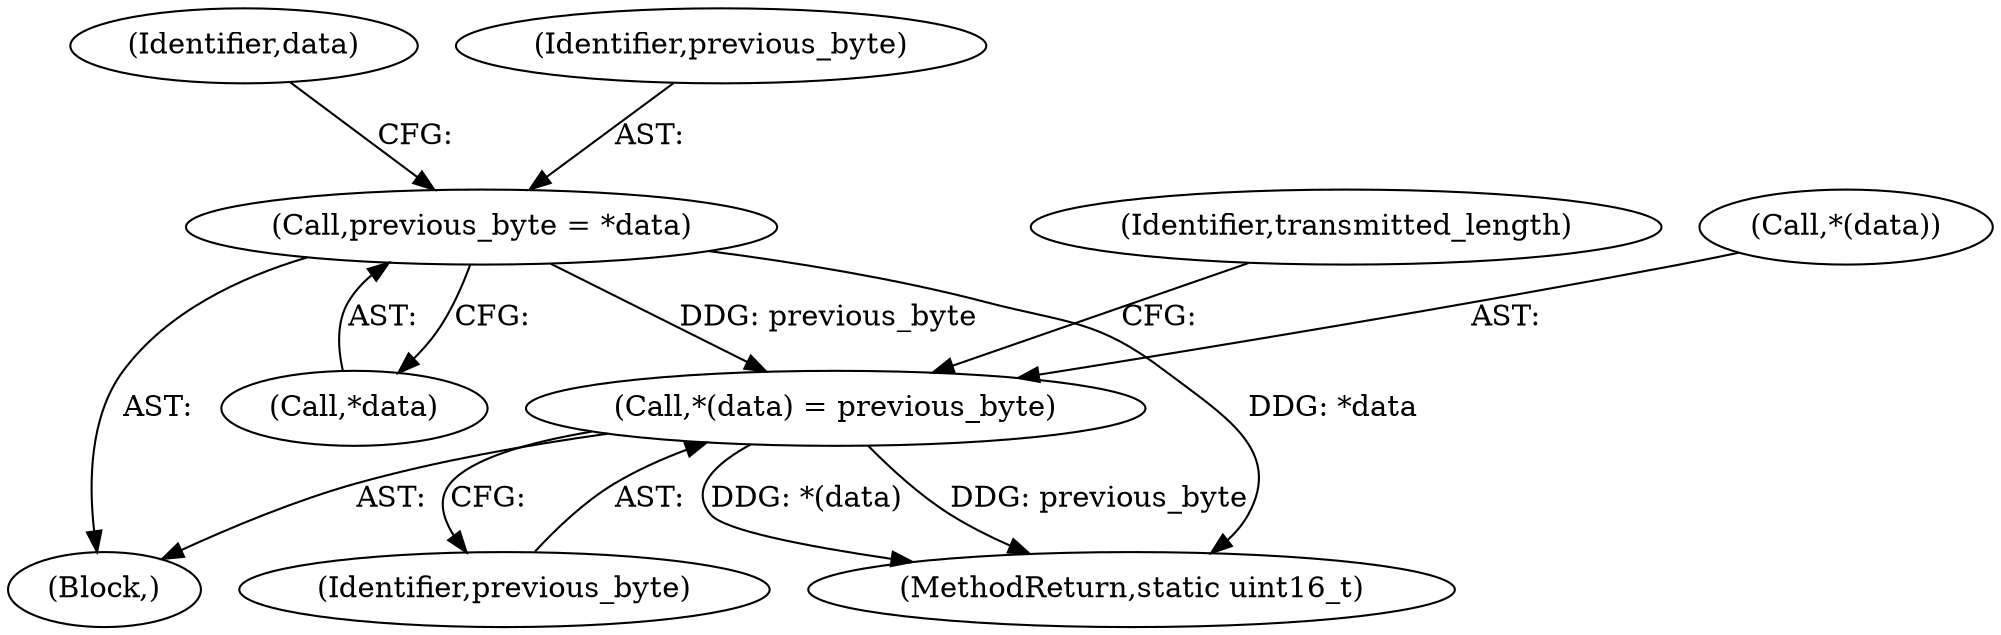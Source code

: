 digraph "0_Android_472271b153c5dc53c28beac55480a8d8434b2d5c_53@pointer" {
"1000131" [label="(Call,previous_byte = *data)"];
"1000181" [label="(Call,*(data) = previous_byte)"];
"1000187" [label="(Identifier,transmitted_length)"];
"1000182" [label="(Call,*(data))"];
"1000193" [label="(MethodReturn,static uint16_t)"];
"1000137" [label="(Identifier,data)"];
"1000133" [label="(Call,*data)"];
"1000181" [label="(Call,*(data) = previous_byte)"];
"1000184" [label="(Identifier,previous_byte)"];
"1000132" [label="(Identifier,previous_byte)"];
"1000104" [label="(Block,)"];
"1000131" [label="(Call,previous_byte = *data)"];
"1000131" -> "1000104"  [label="AST: "];
"1000131" -> "1000133"  [label="CFG: "];
"1000132" -> "1000131"  [label="AST: "];
"1000133" -> "1000131"  [label="AST: "];
"1000137" -> "1000131"  [label="CFG: "];
"1000131" -> "1000193"  [label="DDG: *data"];
"1000131" -> "1000181"  [label="DDG: previous_byte"];
"1000181" -> "1000104"  [label="AST: "];
"1000181" -> "1000184"  [label="CFG: "];
"1000182" -> "1000181"  [label="AST: "];
"1000184" -> "1000181"  [label="AST: "];
"1000187" -> "1000181"  [label="CFG: "];
"1000181" -> "1000193"  [label="DDG: *(data)"];
"1000181" -> "1000193"  [label="DDG: previous_byte"];
}
